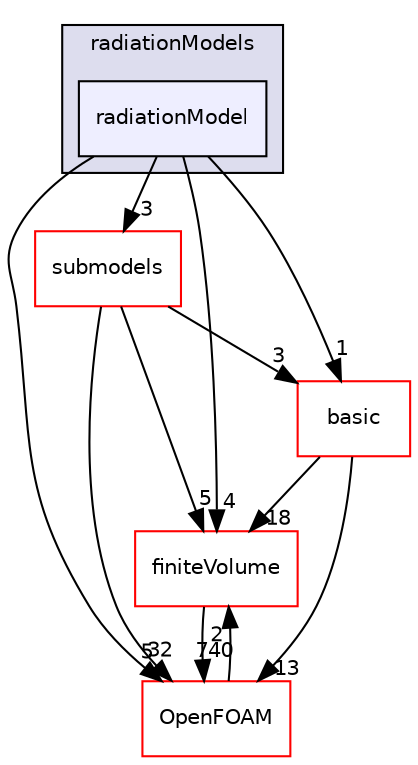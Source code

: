 digraph "src/thermophysicalModels/radiation/radiationModels/radiationModel" {
  bgcolor=transparent;
  compound=true
  node [ fontsize="10", fontname="Helvetica"];
  edge [ labelfontsize="10", labelfontname="Helvetica"];
  subgraph clusterdir_23cbc874b5ea49089939faa93b6f03ce {
    graph [ bgcolor="#ddddee", pencolor="black", label="radiationModels" fontname="Helvetica", fontsize="10", URL="dir_23cbc874b5ea49089939faa93b6f03ce.html"]
  dir_da8c0e985838931a3604e286eeea288d [shape=box, label="radiationModel", style="filled", fillcolor="#eeeeff", pencolor="black", URL="dir_da8c0e985838931a3604e286eeea288d.html"];
  }
  dir_9bd15774b555cf7259a6fa18f99fe99b [shape=box label="finiteVolume" color="red" URL="dir_9bd15774b555cf7259a6fa18f99fe99b.html"];
  dir_e8719ccd60760366888bb431a21ef811 [shape=box label="submodels" color="red" URL="dir_e8719ccd60760366888bb431a21ef811.html"];
  dir_c5473ff19b20e6ec4dfe5c310b3778a8 [shape=box label="OpenFOAM" color="red" URL="dir_c5473ff19b20e6ec4dfe5c310b3778a8.html"];
  dir_38cb9973e0eaf6834e10b18bff965c4b [shape=box label="basic" color="red" URL="dir_38cb9973e0eaf6834e10b18bff965c4b.html"];
  dir_9bd15774b555cf7259a6fa18f99fe99b->dir_c5473ff19b20e6ec4dfe5c310b3778a8 [headlabel="740", labeldistance=1.5 headhref="dir_000892_001950.html"];
  dir_da8c0e985838931a3604e286eeea288d->dir_9bd15774b555cf7259a6fa18f99fe99b [headlabel="4", labeldistance=1.5 headhref="dir_002857_000892.html"];
  dir_da8c0e985838931a3604e286eeea288d->dir_e8719ccd60760366888bb431a21ef811 [headlabel="3", labeldistance=1.5 headhref="dir_002857_002859.html"];
  dir_da8c0e985838931a3604e286eeea288d->dir_c5473ff19b20e6ec4dfe5c310b3778a8 [headlabel="5", labeldistance=1.5 headhref="dir_002857_001950.html"];
  dir_da8c0e985838931a3604e286eeea288d->dir_38cb9973e0eaf6834e10b18bff965c4b [headlabel="1", labeldistance=1.5 headhref="dir_002857_002766.html"];
  dir_e8719ccd60760366888bb431a21ef811->dir_9bd15774b555cf7259a6fa18f99fe99b [headlabel="5", labeldistance=1.5 headhref="dir_002859_000892.html"];
  dir_e8719ccd60760366888bb431a21ef811->dir_c5473ff19b20e6ec4dfe5c310b3778a8 [headlabel="32", labeldistance=1.5 headhref="dir_002859_001950.html"];
  dir_e8719ccd60760366888bb431a21ef811->dir_38cb9973e0eaf6834e10b18bff965c4b [headlabel="3", labeldistance=1.5 headhref="dir_002859_002766.html"];
  dir_c5473ff19b20e6ec4dfe5c310b3778a8->dir_9bd15774b555cf7259a6fa18f99fe99b [headlabel="2", labeldistance=1.5 headhref="dir_001950_000892.html"];
  dir_38cb9973e0eaf6834e10b18bff965c4b->dir_9bd15774b555cf7259a6fa18f99fe99b [headlabel="18", labeldistance=1.5 headhref="dir_002766_000892.html"];
  dir_38cb9973e0eaf6834e10b18bff965c4b->dir_c5473ff19b20e6ec4dfe5c310b3778a8 [headlabel="13", labeldistance=1.5 headhref="dir_002766_001950.html"];
}
